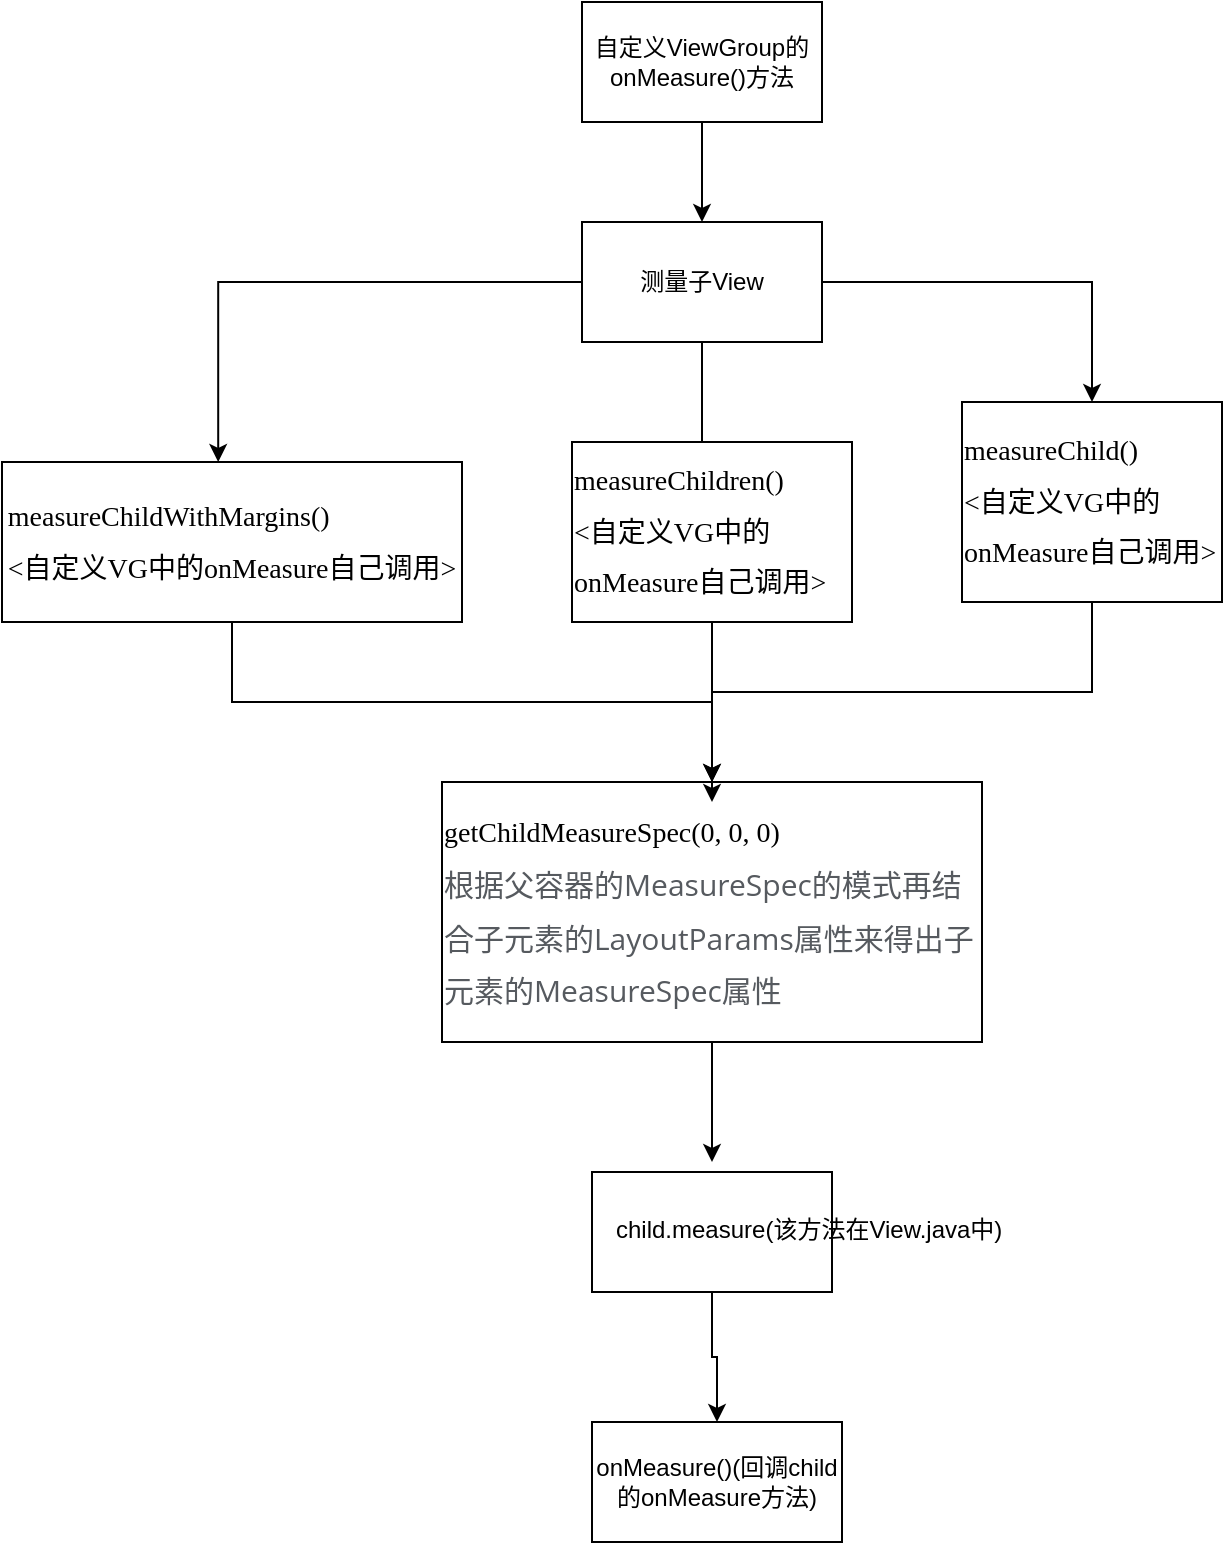 <mxfile version="12.7.1" type="github">
  <diagram id="bZUlME0eTptcdykSsufi" name="第 1 页">
    <mxGraphModel dx="1138" dy="591" grid="1" gridSize="10" guides="1" tooltips="1" connect="1" arrows="1" fold="1" page="1" pageScale="1" pageWidth="850" pageHeight="1100" math="0" shadow="0">
      <root>
        <mxCell id="0" />
        <mxCell id="1" parent="0" />
        <mxCell id="NbNfdL-D5kj2b39tf7Ea-1" style="edgeStyle=orthogonalEdgeStyle;rounded=0;orthogonalLoop=1;jettySize=auto;html=1;entryX=0.5;entryY=0;entryDx=0;entryDy=0;" edge="1" parent="1" source="NbNfdL-D5kj2b39tf7Ea-2" target="NbNfdL-D5kj2b39tf7Ea-6">
          <mxGeometry relative="1" as="geometry" />
        </mxCell>
        <mxCell id="NbNfdL-D5kj2b39tf7Ea-2" value="自定义ViewGroup的onMeasure()方法" style="rounded=0;whiteSpace=wrap;html=1;" vertex="1" parent="1">
          <mxGeometry x="330" y="40" width="120" height="60" as="geometry" />
        </mxCell>
        <mxCell id="NbNfdL-D5kj2b39tf7Ea-3" style="edgeStyle=orthogonalEdgeStyle;rounded=0;orthogonalLoop=1;jettySize=auto;html=1;entryX=0.47;entryY=0;entryDx=0;entryDy=0;entryPerimeter=0;" edge="1" parent="1" source="NbNfdL-D5kj2b39tf7Ea-6" target="NbNfdL-D5kj2b39tf7Ea-10">
          <mxGeometry relative="1" as="geometry" />
        </mxCell>
        <mxCell id="NbNfdL-D5kj2b39tf7Ea-4" style="edgeStyle=orthogonalEdgeStyle;rounded=0;orthogonalLoop=1;jettySize=auto;html=1;entryX=0.5;entryY=0;entryDx=0;entryDy=0;" edge="1" parent="1" source="NbNfdL-D5kj2b39tf7Ea-6" target="NbNfdL-D5kj2b39tf7Ea-8">
          <mxGeometry relative="1" as="geometry" />
        </mxCell>
        <mxCell id="NbNfdL-D5kj2b39tf7Ea-5" style="edgeStyle=orthogonalEdgeStyle;rounded=0;orthogonalLoop=1;jettySize=auto;html=1;" edge="1" parent="1" source="NbNfdL-D5kj2b39tf7Ea-6">
          <mxGeometry relative="1" as="geometry">
            <mxPoint x="390" y="280" as="targetPoint" />
          </mxGeometry>
        </mxCell>
        <mxCell id="NbNfdL-D5kj2b39tf7Ea-6" value="&lt;span&gt;测量子View&lt;/span&gt;" style="rounded=0;whiteSpace=wrap;html=1;align=center;" vertex="1" parent="1">
          <mxGeometry x="330" y="150" width="120" height="60" as="geometry" />
        </mxCell>
        <mxCell id="NbNfdL-D5kj2b39tf7Ea-7" style="edgeStyle=orthogonalEdgeStyle;rounded=0;orthogonalLoop=1;jettySize=auto;html=1;" edge="1" parent="1" source="NbNfdL-D5kj2b39tf7Ea-8" target="NbNfdL-D5kj2b39tf7Ea-12">
          <mxGeometry relative="1" as="geometry" />
        </mxCell>
        <mxCell id="NbNfdL-D5kj2b39tf7Ea-8" value="&lt;div style=&quot;white-space: pre-wrap ; text-align: left ; line-height: 1.75 ; font-size: 14px&quot;&gt;&lt;span style=&quot;font-family: &amp;#34;microsoft yahei&amp;#34; , &amp;#34;stxihei&amp;#34; ; background-color: rgb(255 , 255 , 255)&quot;&gt;measureChild()&lt;/span&gt;&lt;/div&gt;&lt;div style=&quot;white-space: pre-wrap ; text-align: left ; line-height: 1.75 ; font-size: 14px&quot;&gt;&lt;span style=&quot;font-family: &amp;#34;microsoft yahei&amp;#34; , &amp;#34;stxihei&amp;#34; ; background-color: rgb(255 , 255 , 255)&quot;&gt;&amp;lt;自定义VG中的onMeasure自己调用&amp;gt;&lt;/span&gt;&lt;span style=&quot;font-family: &amp;#34;microsoft yahei&amp;#34; , &amp;#34;stxihei&amp;#34; ; background-color: rgb(255 , 255 , 255)&quot;&gt;&lt;br&gt;&lt;/span&gt;&lt;/div&gt;" style="rounded=0;whiteSpace=wrap;html=1;align=center;" vertex="1" parent="1">
          <mxGeometry x="520" y="240" width="130" height="100" as="geometry" />
        </mxCell>
        <mxCell id="NbNfdL-D5kj2b39tf7Ea-9" style="edgeStyle=orthogonalEdgeStyle;rounded=0;orthogonalLoop=1;jettySize=auto;html=1;" edge="1" parent="1" source="NbNfdL-D5kj2b39tf7Ea-10" target="NbNfdL-D5kj2b39tf7Ea-12">
          <mxGeometry relative="1" as="geometry" />
        </mxCell>
        <mxCell id="NbNfdL-D5kj2b39tf7Ea-10" value="&lt;div style=&quot;white-space: pre-wrap ; text-align: left ; line-height: 1.75 ; font-size: 14px&quot;&gt;&lt;span style=&quot;font-family: &amp;#34;microsoft yahei&amp;#34; , &amp;#34;stxihei&amp;#34; ; background-color: rgb(255 , 255 , 255)&quot;&gt;measureChildWithMargins()&lt;/span&gt;&lt;/div&gt;&lt;div style=&quot;white-space: pre-wrap ; text-align: left ; line-height: 1.75 ; font-size: 14px&quot;&gt;&lt;font face=&quot;microsoft yahei, stxihei&quot;&gt;&lt;span style=&quot;background-color: rgb(255 , 255 , 255)&quot;&gt;&amp;lt;自定义VG中的onMeasure自己调用&amp;gt;&lt;/span&gt;&lt;/font&gt;&lt;/div&gt;" style="rounded=0;whiteSpace=wrap;html=1;align=center;" vertex="1" parent="1">
          <mxGeometry x="40" y="270" width="230" height="80" as="geometry" />
        </mxCell>
        <mxCell id="NbNfdL-D5kj2b39tf7Ea-11" style="edgeStyle=orthogonalEdgeStyle;rounded=0;orthogonalLoop=1;jettySize=auto;html=1;" edge="1" parent="1" source="NbNfdL-D5kj2b39tf7Ea-12">
          <mxGeometry relative="1" as="geometry">
            <mxPoint x="395" y="620" as="targetPoint" />
          </mxGeometry>
        </mxCell>
        <mxCell id="NbNfdL-D5kj2b39tf7Ea-12" value="&lt;div style=&quot;white-space: pre-wrap ; text-align: left ; line-height: 1.75 ; font-size: 14px&quot;&gt;&lt;span style=&quot;font-family: &amp;#34;microsoft yahei&amp;#34; , &amp;#34;stxihei&amp;#34; ; background-color: rgb(255 , 255 , 255)&quot;&gt;getChildMeasureSpec(0, 0, 0)&lt;/span&gt;&lt;/div&gt;&lt;div style=&quot;white-space: pre-wrap ; text-align: left ; line-height: 1.75 ; font-size: 14px&quot;&gt;&lt;span style=&quot;color: rgb(86 , 90 , 95) ; font-family: &amp;#34;open sans&amp;#34; , &amp;#34;helvetica neue&amp;#34; , &amp;#34;microsoft yahei&amp;#34; , &amp;#34;helvetica&amp;#34; , &amp;#34;arial&amp;#34; , sans-serif ; font-size: 15px ; text-align: justify ; white-space: normal ; background-color: rgb(255 , 255 , 255)&quot;&gt;根据父容器的MeasureSpec的模式再结合子元素的LayoutParams属性来得出子元素的MeasureSpec属性&lt;/span&gt;&lt;span style=&quot;font-family: &amp;#34;microsoft yahei&amp;#34; , &amp;#34;stxihei&amp;#34; ; background-color: rgb(255 , 255 , 255)&quot;&gt;&lt;br&gt;&lt;/span&gt;&lt;/div&gt;" style="rounded=0;whiteSpace=wrap;html=1;align=center;" vertex="1" parent="1">
          <mxGeometry x="260" y="430" width="270" height="130" as="geometry" />
        </mxCell>
        <mxCell id="NbNfdL-D5kj2b39tf7Ea-13" style="edgeStyle=orthogonalEdgeStyle;rounded=0;orthogonalLoop=1;jettySize=auto;html=1;" edge="1" parent="1" source="NbNfdL-D5kj2b39tf7Ea-14" target="NbNfdL-D5kj2b39tf7Ea-16">
          <mxGeometry relative="1" as="geometry" />
        </mxCell>
        <mxCell id="NbNfdL-D5kj2b39tf7Ea-14" value="" style="rounded=0;whiteSpace=wrap;html=1;align=center;" vertex="1" parent="1">
          <mxGeometry x="335" y="625" width="120" height="60" as="geometry" />
        </mxCell>
        <mxCell id="NbNfdL-D5kj2b39tf7Ea-15" value="child.measure(该方法在View.java中)" style="text;html=1;" vertex="1" parent="1">
          <mxGeometry x="345" y="640" width="100" height="30" as="geometry" />
        </mxCell>
        <mxCell id="NbNfdL-D5kj2b39tf7Ea-16" value="onMeasure()(回调child的onMeasure方法)" style="rounded=0;whiteSpace=wrap;html=1;align=center;" vertex="1" parent="1">
          <mxGeometry x="335" y="750" width="125" height="60" as="geometry" />
        </mxCell>
        <mxCell id="NbNfdL-D5kj2b39tf7Ea-17" style="edgeStyle=orthogonalEdgeStyle;rounded=0;orthogonalLoop=1;jettySize=auto;html=1;" edge="1" parent="1" source="NbNfdL-D5kj2b39tf7Ea-18">
          <mxGeometry relative="1" as="geometry">
            <mxPoint x="395" y="440" as="targetPoint" />
          </mxGeometry>
        </mxCell>
        <mxCell id="NbNfdL-D5kj2b39tf7Ea-18" value="&lt;div style=&quot;white-space: pre-wrap ; text-align: left ; line-height: 1.75 ; font-size: 14px&quot;&gt;&lt;span style=&quot;font-family: &amp;#34;microsoft yahei&amp;#34; , &amp;#34;stxihei&amp;#34; ; background-color: rgb(255 , 255 , 255)&quot;&gt;measureChildren()&lt;/span&gt;&lt;/div&gt;&lt;div style=&quot;white-space: pre-wrap ; text-align: left ; line-height: 1.75 ; font-size: 14px&quot;&gt;&lt;span style=&quot;font-family: &amp;#34;microsoft yahei&amp;#34; , &amp;#34;stxihei&amp;#34; ; background-color: rgb(255 , 255 , 255)&quot;&gt;&amp;lt;自定义VG中的onMeasure自己调用&amp;gt;&lt;/span&gt;&lt;span style=&quot;font-family: &amp;#34;microsoft yahei&amp;#34; , &amp;#34;stxihei&amp;#34; ; background-color: rgb(255 , 255 , 255)&quot;&gt;&lt;br&gt;&lt;/span&gt;&lt;/div&gt;" style="rounded=0;whiteSpace=wrap;html=1;align=center;" vertex="1" parent="1">
          <mxGeometry x="325" y="260" width="140" height="90" as="geometry" />
        </mxCell>
      </root>
    </mxGraphModel>
  </diagram>
</mxfile>
